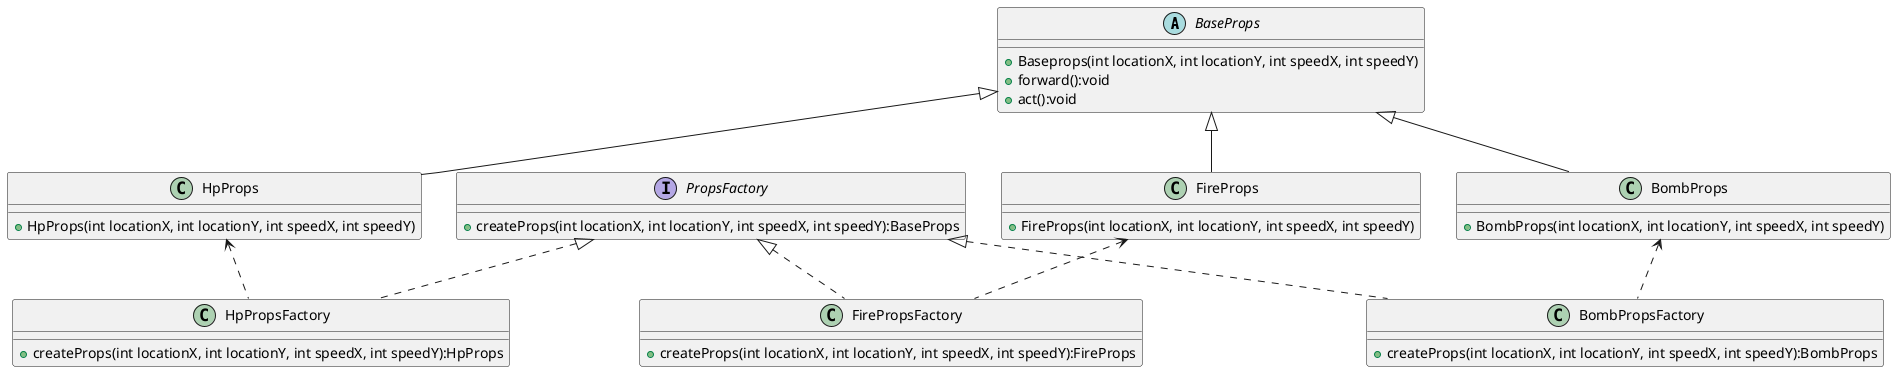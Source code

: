@startuml
abstract class BaseProps
{
    + Baseprops(int locationX, int locationY, int speedX, int speedY)
    + forward():void
	+ act():void
}

class HpProps{
    + HpProps(int locationX, int locationY, int speedX, int speedY)
}

class FireProps{
    + FireProps(int locationX, int locationY, int speedX, int speedY)
}

class BombProps{
    + BombProps(int locationX, int locationY, int speedX, int speedY)
}

BaseProps <|-- HpProps
BaseProps <|-- FireProps
BaseProps <|-- BombProps


interface PropsFactory{
    + createProps(int locationX, int locationY, int speedX, int speedY):BaseProps
}

class HpPropsFactory{
    + createProps(int locationX, int locationY, int speedX, int speedY):HpProps
}

class FirePropsFactory{
    + createProps(int locationX, int locationY, int speedX, int speedY):FireProps
}

class BombPropsFactory{
    + createProps(int locationX, int locationY, int speedX, int speedY):BombProps
}

HpProps <.. HpPropsFactory
PropsFactory <|.. HpPropsFactory

BombProps <.. BombPropsFactory
PropsFactory <|.. BombPropsFactory

FireProps <.. FirePropsFactory
PropsFactory <|.. FirePropsFactory



@enduml